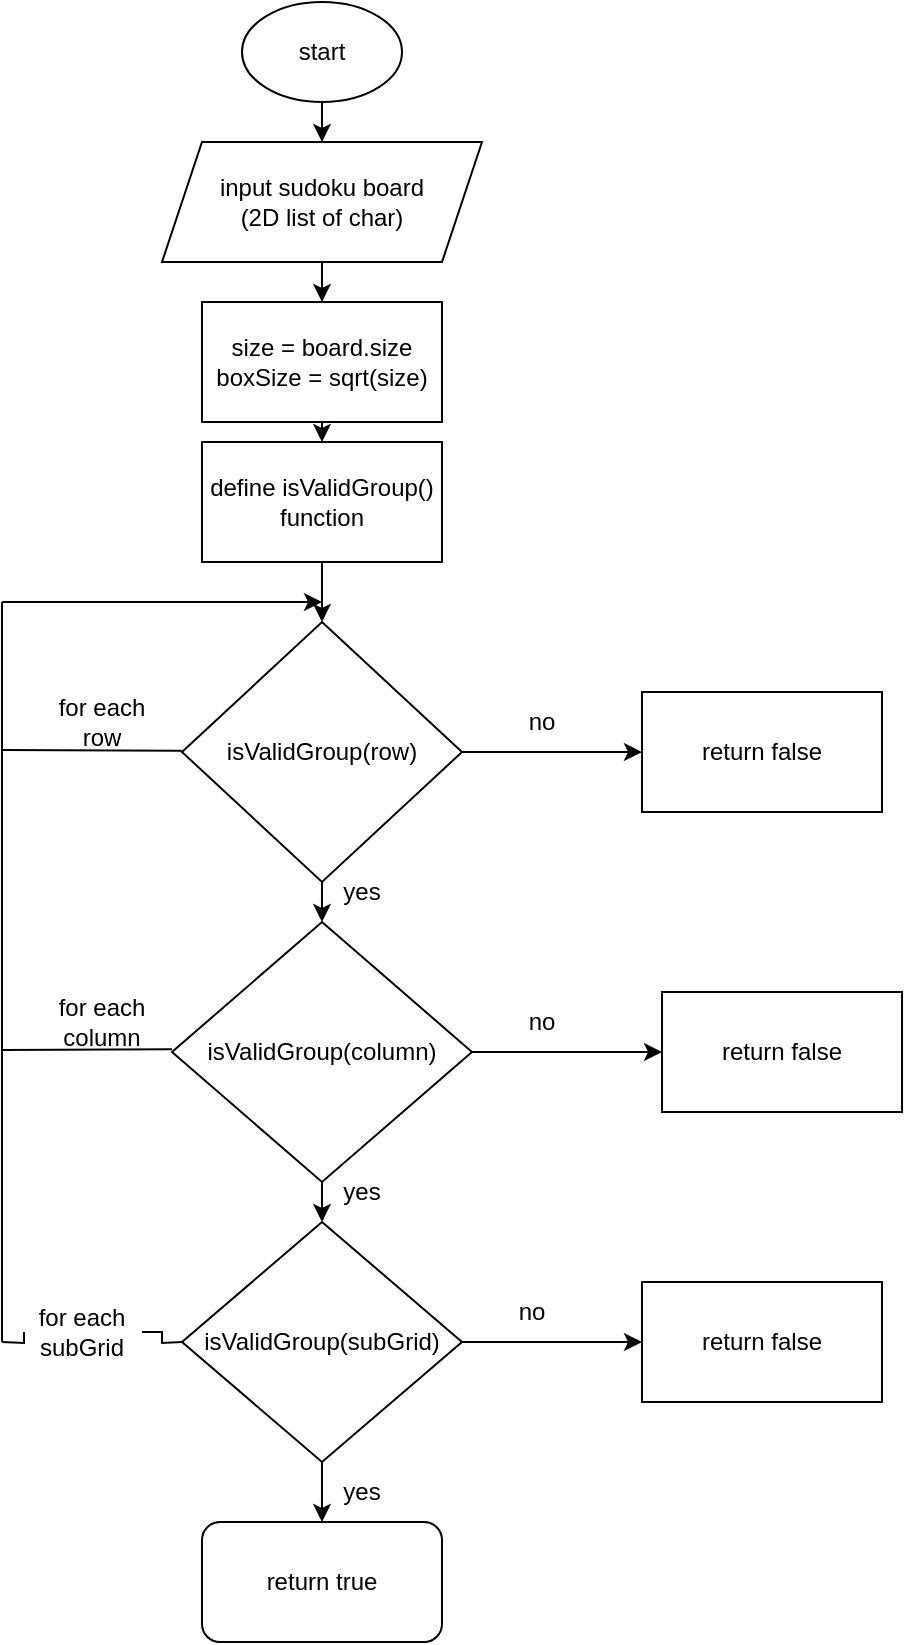 <mxfile version="26.2.5" pages="2">
  <diagram id="C5RBs43oDa-KdzZeNtuy" name="Sudoku diagram">
    <mxGraphModel dx="1231" dy="1808" grid="1" gridSize="10" guides="1" tooltips="1" connect="1" arrows="1" fold="1" page="1" pageScale="1" pageWidth="827" pageHeight="1169" math="0" shadow="0">
      <root>
        <mxCell id="WIyWlLk6GJQsqaUBKTNV-0" />
        <mxCell id="WIyWlLk6GJQsqaUBKTNV-1" parent="WIyWlLk6GJQsqaUBKTNV-0" />
        <mxCell id="WIyWlLk6GJQsqaUBKTNV-8" value="No" style="rounded=0;html=1;jettySize=auto;orthogonalLoop=1;fontSize=11;endArrow=block;endFill=0;endSize=8;strokeWidth=1;shadow=0;labelBackgroundColor=none;edgeStyle=orthogonalEdgeStyle;" parent="WIyWlLk6GJQsqaUBKTNV-1" edge="1">
          <mxGeometry x="0.333" y="20" relative="1" as="geometry">
            <mxPoint as="offset" />
            <mxPoint x="220" y="440" as="targetPoint" />
          </mxGeometry>
        </mxCell>
        <mxCell id="WVFGbX8OKdMeRJ4kNkZL-5" value="" style="edgeStyle=orthogonalEdgeStyle;rounded=0;orthogonalLoop=1;jettySize=auto;html=1;" parent="WIyWlLk6GJQsqaUBKTNV-1" source="WVFGbX8OKdMeRJ4kNkZL-1" target="WVFGbX8OKdMeRJ4kNkZL-4" edge="1">
          <mxGeometry relative="1" as="geometry" />
        </mxCell>
        <mxCell id="WVFGbX8OKdMeRJ4kNkZL-1" value="start" style="ellipse;whiteSpace=wrap;html=1;" parent="WIyWlLk6GJQsqaUBKTNV-1" vertex="1">
          <mxGeometry x="170" y="-50" width="80" height="50" as="geometry" />
        </mxCell>
        <mxCell id="WVFGbX8OKdMeRJ4kNkZL-7" value="" style="edgeStyle=orthogonalEdgeStyle;rounded=0;orthogonalLoop=1;jettySize=auto;html=1;" parent="WIyWlLk6GJQsqaUBKTNV-1" source="WVFGbX8OKdMeRJ4kNkZL-4" target="WVFGbX8OKdMeRJ4kNkZL-6" edge="1">
          <mxGeometry relative="1" as="geometry" />
        </mxCell>
        <mxCell id="WVFGbX8OKdMeRJ4kNkZL-4" value="input sudoku board&lt;div&gt;(2D list of char)&lt;/div&gt;" style="shape=parallelogram;perimeter=parallelogramPerimeter;whiteSpace=wrap;html=1;fixedSize=1;" parent="WIyWlLk6GJQsqaUBKTNV-1" vertex="1">
          <mxGeometry x="130" y="20" width="160" height="60" as="geometry" />
        </mxCell>
        <mxCell id="WVFGbX8OKdMeRJ4kNkZL-39" value="" style="edgeStyle=none;rounded=0;orthogonalLoop=1;jettySize=auto;html=1;" parent="WIyWlLk6GJQsqaUBKTNV-1" source="WVFGbX8OKdMeRJ4kNkZL-6" target="WVFGbX8OKdMeRJ4kNkZL-37" edge="1">
          <mxGeometry relative="1" as="geometry" />
        </mxCell>
        <mxCell id="WVFGbX8OKdMeRJ4kNkZL-6" value="size = board.size&lt;div&gt;boxSize = sqrt(size)&lt;/div&gt;" style="whiteSpace=wrap;html=1;" parent="WIyWlLk6GJQsqaUBKTNV-1" vertex="1">
          <mxGeometry x="150" y="100" width="120" height="60" as="geometry" />
        </mxCell>
        <mxCell id="WVFGbX8OKdMeRJ4kNkZL-11" value="" style="endArrow=none;html=1;rounded=0;entryX=0.5;entryY=1;entryDx=0;entryDy=0;" parent="WIyWlLk6GJQsqaUBKTNV-1" target="WVFGbX8OKdMeRJ4kNkZL-8" edge="1">
          <mxGeometry width="50" height="50" relative="1" as="geometry">
            <mxPoint x="210" y="300" as="sourcePoint" />
            <mxPoint x="210" y="240" as="targetPoint" />
          </mxGeometry>
        </mxCell>
        <mxCell id="WVFGbX8OKdMeRJ4kNkZL-15" value="" style="edgeStyle=none;rounded=0;orthogonalLoop=1;jettySize=auto;html=1;" parent="WIyWlLk6GJQsqaUBKTNV-1" source="WVFGbX8OKdMeRJ4kNkZL-8" target="WVFGbX8OKdMeRJ4kNkZL-12" edge="1">
          <mxGeometry relative="1" as="geometry" />
        </mxCell>
        <mxCell id="WVFGbX8OKdMeRJ4kNkZL-21" value="" style="edgeStyle=none;rounded=0;orthogonalLoop=1;jettySize=auto;html=1;" parent="WIyWlLk6GJQsqaUBKTNV-1" source="WVFGbX8OKdMeRJ4kNkZL-8" target="WVFGbX8OKdMeRJ4kNkZL-20" edge="1">
          <mxGeometry relative="1" as="geometry" />
        </mxCell>
        <mxCell id="WVFGbX8OKdMeRJ4kNkZL-8" value="&lt;div&gt;isValidGroup(row)&lt;/div&gt;" style="rhombus;whiteSpace=wrap;html=1;" parent="WIyWlLk6GJQsqaUBKTNV-1" vertex="1">
          <mxGeometry x="140" y="260" width="140" height="130" as="geometry" />
        </mxCell>
        <mxCell id="WVFGbX8OKdMeRJ4kNkZL-16" value="" style="edgeStyle=none;rounded=0;orthogonalLoop=1;jettySize=auto;html=1;" parent="WIyWlLk6GJQsqaUBKTNV-1" source="WVFGbX8OKdMeRJ4kNkZL-12" target="WVFGbX8OKdMeRJ4kNkZL-13" edge="1">
          <mxGeometry relative="1" as="geometry" />
        </mxCell>
        <mxCell id="WVFGbX8OKdMeRJ4kNkZL-23" value="" style="edgeStyle=none;rounded=0;orthogonalLoop=1;jettySize=auto;html=1;" parent="WIyWlLk6GJQsqaUBKTNV-1" source="WVFGbX8OKdMeRJ4kNkZL-12" target="WVFGbX8OKdMeRJ4kNkZL-22" edge="1">
          <mxGeometry relative="1" as="geometry" />
        </mxCell>
        <mxCell id="WVFGbX8OKdMeRJ4kNkZL-12" value="&lt;div&gt;isValidGroup(column)&lt;/div&gt;" style="rhombus;whiteSpace=wrap;html=1;" parent="WIyWlLk6GJQsqaUBKTNV-1" vertex="1">
          <mxGeometry x="135" y="410" width="150" height="130" as="geometry" />
        </mxCell>
        <mxCell id="WVFGbX8OKdMeRJ4kNkZL-27" value="" style="edgeStyle=none;rounded=0;orthogonalLoop=1;jettySize=auto;html=1;" parent="WIyWlLk6GJQsqaUBKTNV-1" source="WVFGbX8OKdMeRJ4kNkZL-13" target="WVFGbX8OKdMeRJ4kNkZL-26" edge="1">
          <mxGeometry relative="1" as="geometry" />
        </mxCell>
        <mxCell id="WVFGbX8OKdMeRJ4kNkZL-42" value="" style="edgeStyle=none;rounded=0;orthogonalLoop=1;jettySize=auto;html=1;" parent="WIyWlLk6GJQsqaUBKTNV-1" source="WVFGbX8OKdMeRJ4kNkZL-13" edge="1">
          <mxGeometry relative="1" as="geometry">
            <mxPoint x="210" y="710" as="targetPoint" />
          </mxGeometry>
        </mxCell>
        <mxCell id="WVFGbX8OKdMeRJ4kNkZL-13" value="&lt;div&gt;isValidGroup(subGrid)&lt;/div&gt;" style="rhombus;whiteSpace=wrap;html=1;" parent="WIyWlLk6GJQsqaUBKTNV-1" vertex="1">
          <mxGeometry x="140" y="560" width="140" height="120" as="geometry" />
        </mxCell>
        <mxCell id="WVFGbX8OKdMeRJ4kNkZL-17" value="yes" style="text;html=1;align=center;verticalAlign=middle;whiteSpace=wrap;rounded=0;" parent="WIyWlLk6GJQsqaUBKTNV-1" vertex="1">
          <mxGeometry x="200" y="380" width="60" height="30" as="geometry" />
        </mxCell>
        <mxCell id="WVFGbX8OKdMeRJ4kNkZL-19" value="yes" style="text;html=1;align=center;verticalAlign=middle;whiteSpace=wrap;rounded=0;" parent="WIyWlLk6GJQsqaUBKTNV-1" vertex="1">
          <mxGeometry x="200" y="530" width="60" height="30" as="geometry" />
        </mxCell>
        <mxCell id="WVFGbX8OKdMeRJ4kNkZL-20" value="return false" style="whiteSpace=wrap;html=1;" parent="WIyWlLk6GJQsqaUBKTNV-1" vertex="1">
          <mxGeometry x="370" y="295" width="120" height="60" as="geometry" />
        </mxCell>
        <mxCell id="WVFGbX8OKdMeRJ4kNkZL-22" value="return false" style="whiteSpace=wrap;html=1;" parent="WIyWlLk6GJQsqaUBKTNV-1" vertex="1">
          <mxGeometry x="380" y="445" width="120" height="60" as="geometry" />
        </mxCell>
        <mxCell id="WVFGbX8OKdMeRJ4kNkZL-26" value="return false" style="whiteSpace=wrap;html=1;" parent="WIyWlLk6GJQsqaUBKTNV-1" vertex="1">
          <mxGeometry x="370" y="590" width="120" height="60" as="geometry" />
        </mxCell>
        <mxCell id="WVFGbX8OKdMeRJ4kNkZL-28" value="no" style="text;html=1;align=center;verticalAlign=middle;whiteSpace=wrap;rounded=0;" parent="WIyWlLk6GJQsqaUBKTNV-1" vertex="1">
          <mxGeometry x="290" y="295" width="60" height="30" as="geometry" />
        </mxCell>
        <mxCell id="WVFGbX8OKdMeRJ4kNkZL-29" value="no" style="text;html=1;align=center;verticalAlign=middle;whiteSpace=wrap;rounded=0;" parent="WIyWlLk6GJQsqaUBKTNV-1" vertex="1">
          <mxGeometry x="285" y="590" width="60" height="30" as="geometry" />
        </mxCell>
        <mxCell id="WVFGbX8OKdMeRJ4kNkZL-30" value="no" style="text;html=1;align=center;verticalAlign=middle;whiteSpace=wrap;rounded=0;" parent="WIyWlLk6GJQsqaUBKTNV-1" vertex="1">
          <mxGeometry x="290" y="445" width="60" height="30" as="geometry" />
        </mxCell>
        <mxCell id="WVFGbX8OKdMeRJ4kNkZL-40" value="" style="edgeStyle=none;rounded=0;orthogonalLoop=1;jettySize=auto;html=1;" parent="WIyWlLk6GJQsqaUBKTNV-1" source="WVFGbX8OKdMeRJ4kNkZL-37" target="WVFGbX8OKdMeRJ4kNkZL-8" edge="1">
          <mxGeometry relative="1" as="geometry" />
        </mxCell>
        <mxCell id="WVFGbX8OKdMeRJ4kNkZL-37" value="define isValidGroup() function" style="rounded=0;whiteSpace=wrap;html=1;" parent="WIyWlLk6GJQsqaUBKTNV-1" vertex="1">
          <mxGeometry x="150" y="170" width="120" height="60" as="geometry" />
        </mxCell>
        <mxCell id="WVFGbX8OKdMeRJ4kNkZL-44" value="yes" style="text;html=1;align=center;verticalAlign=middle;whiteSpace=wrap;rounded=0;" parent="WIyWlLk6GJQsqaUBKTNV-1" vertex="1">
          <mxGeometry x="200" y="680" width="60" height="30" as="geometry" />
        </mxCell>
        <mxCell id="2qSWAf4yEXB-eWjeMM5K-4" value="" style="endArrow=none;html=1;rounded=0;edgeStyle=orthogonalEdgeStyle;" parent="WIyWlLk6GJQsqaUBKTNV-1" edge="1" source="Q6zyWy6kkbrB5gdBOsrN-7">
          <mxGeometry width="50" height="50" relative="1" as="geometry">
            <mxPoint x="50" y="620" as="sourcePoint" />
            <mxPoint x="140" y="620" as="targetPoint" />
          </mxGeometry>
        </mxCell>
        <mxCell id="2qSWAf4yEXB-eWjeMM5K-7" value="" style="endArrow=none;html=1;rounded=0;" parent="WIyWlLk6GJQsqaUBKTNV-1" edge="1">
          <mxGeometry width="50" height="50" relative="1" as="geometry">
            <mxPoint x="50" y="324" as="sourcePoint" />
            <mxPoint x="140" y="324.33" as="targetPoint" />
          </mxGeometry>
        </mxCell>
        <mxCell id="2qSWAf4yEXB-eWjeMM5K-8" value="" style="endArrow=none;html=1;rounded=0;" parent="WIyWlLk6GJQsqaUBKTNV-1" edge="1">
          <mxGeometry width="50" height="50" relative="1" as="geometry">
            <mxPoint x="50" y="474" as="sourcePoint" />
            <mxPoint x="135" y="473.67" as="targetPoint" />
          </mxGeometry>
        </mxCell>
        <mxCell id="Q6zyWy6kkbrB5gdBOsrN-3" value="" style="endArrow=none;html=1;rounded=0;curved=1;" edge="1" parent="WIyWlLk6GJQsqaUBKTNV-1">
          <mxGeometry width="50" height="50" relative="1" as="geometry">
            <mxPoint x="50" y="620" as="sourcePoint" />
            <mxPoint x="50" y="250" as="targetPoint" />
          </mxGeometry>
        </mxCell>
        <mxCell id="Q6zyWy6kkbrB5gdBOsrN-4" value="" style="endArrow=classic;html=1;rounded=0;curved=1;" edge="1" parent="WIyWlLk6GJQsqaUBKTNV-1">
          <mxGeometry width="50" height="50" relative="1" as="geometry">
            <mxPoint x="50" y="250" as="sourcePoint" />
            <mxPoint x="210" y="250" as="targetPoint" />
          </mxGeometry>
        </mxCell>
        <mxCell id="Q6zyWy6kkbrB5gdBOsrN-5" value="for each row" style="text;html=1;align=center;verticalAlign=middle;whiteSpace=wrap;rounded=0;" vertex="1" parent="WIyWlLk6GJQsqaUBKTNV-1">
          <mxGeometry x="70" y="295" width="60" height="30" as="geometry" />
        </mxCell>
        <mxCell id="Q6zyWy6kkbrB5gdBOsrN-6" value="for each column" style="text;html=1;align=center;verticalAlign=middle;whiteSpace=wrap;rounded=0;" vertex="1" parent="WIyWlLk6GJQsqaUBKTNV-1">
          <mxGeometry x="70" y="445" width="60" height="30" as="geometry" />
        </mxCell>
        <mxCell id="Q6zyWy6kkbrB5gdBOsrN-8" value="" style="endArrow=none;html=1;rounded=0;edgeStyle=orthogonalEdgeStyle;" edge="1" parent="WIyWlLk6GJQsqaUBKTNV-1" target="Q6zyWy6kkbrB5gdBOsrN-7">
          <mxGeometry width="50" height="50" relative="1" as="geometry">
            <mxPoint x="50" y="620" as="sourcePoint" />
            <mxPoint x="140" y="620" as="targetPoint" />
          </mxGeometry>
        </mxCell>
        <mxCell id="Q6zyWy6kkbrB5gdBOsrN-7" value="for each subGrid" style="text;html=1;align=center;verticalAlign=middle;whiteSpace=wrap;rounded=0;" vertex="1" parent="WIyWlLk6GJQsqaUBKTNV-1">
          <mxGeometry x="60" y="600" width="60" height="30" as="geometry" />
        </mxCell>
        <mxCell id="EcuF6gXkHgYWrR0wJ6Xj-0" value="return true" style="rounded=1;whiteSpace=wrap;html=1;" vertex="1" parent="WIyWlLk6GJQsqaUBKTNV-1">
          <mxGeometry x="150" y="710" width="120" height="60" as="geometry" />
        </mxCell>
      </root>
    </mxGraphModel>
  </diagram>
  <diagram id="oHFhjthTGVeP3cD-KrLw" name="IPv4 diagram">
    <mxGraphModel dx="1457" dy="788" grid="1" gridSize="10" guides="1" tooltips="1" connect="1" arrows="1" fold="1" page="1" pageScale="1" pageWidth="850" pageHeight="1100" math="0" shadow="0">
      <root>
        <mxCell id="0" />
        <mxCell id="1" parent="0" />
        <mxCell id="S-5rs2X0BtKWw0U-oja9-3" value="" style="edgeStyle=none;rounded=0;orthogonalLoop=1;jettySize=auto;html=1;" edge="1" parent="1" source="S-5rs2X0BtKWw0U-oja9-1" target="S-5rs2X0BtKWw0U-oja9-2">
          <mxGeometry relative="1" as="geometry" />
        </mxCell>
        <mxCell id="S-5rs2X0BtKWw0U-oja9-1" value="start" style="ellipse;whiteSpace=wrap;html=1;" vertex="1" parent="1">
          <mxGeometry x="180" y="10" width="100" height="50" as="geometry" />
        </mxCell>
        <mxCell id="AF_sRmBem9vMi__EUsd--2" value="" style="edgeStyle=none;rounded=0;orthogonalLoop=1;jettySize=auto;html=1;" edge="1" parent="1" source="S-5rs2X0BtKWw0U-oja9-2" target="AF_sRmBem9vMi__EUsd--1">
          <mxGeometry relative="1" as="geometry" />
        </mxCell>
        <mxCell id="AF_sRmBem9vMi__EUsd--6" value="" style="edgeStyle=none;rounded=0;orthogonalLoop=1;jettySize=auto;html=1;" edge="1" parent="1" source="S-5rs2X0BtKWw0U-oja9-2">
          <mxGeometry relative="1" as="geometry">
            <mxPoint x="230" y="240" as="targetPoint" />
          </mxGeometry>
        </mxCell>
        <mxCell id="S-5rs2X0BtKWw0U-oja9-2" value="is address null or blank or contain spaces" style="rhombus;whiteSpace=wrap;html=1;" vertex="1" parent="1">
          <mxGeometry x="165" y="80" width="130" height="130" as="geometry" />
        </mxCell>
        <mxCell id="AF_sRmBem9vMi__EUsd--1" value="return false&amp;nbsp;" style="whiteSpace=wrap;html=1;" vertex="1" parent="1">
          <mxGeometry x="380" y="115" width="120" height="60" as="geometry" />
        </mxCell>
        <mxCell id="AF_sRmBem9vMi__EUsd--3" value="yes" style="text;html=1;align=center;verticalAlign=middle;whiteSpace=wrap;rounded=0;" vertex="1" parent="1">
          <mxGeometry x="300" y="120" width="60" height="30" as="geometry" />
        </mxCell>
        <mxCell id="AF_sRmBem9vMi__EUsd--11" value="" style="edgeStyle=none;rounded=0;orthogonalLoop=1;jettySize=auto;html=1;" edge="1" parent="1" source="AF_sRmBem9vMi__EUsd--5" target="AF_sRmBem9vMi__EUsd--10">
          <mxGeometry relative="1" as="geometry" />
        </mxCell>
        <mxCell id="qn0yvYZL39nes52km4Q_-2" value="" style="edgeStyle=none;rounded=0;orthogonalLoop=1;jettySize=auto;html=1;" edge="1" parent="1" source="AF_sRmBem9vMi__EUsd--5" target="qn0yvYZL39nes52km4Q_-1">
          <mxGeometry relative="1" as="geometry" />
        </mxCell>
        <mxCell id="AF_sRmBem9vMi__EUsd--5" value="does address has 4 segments?" style="rhombus;whiteSpace=wrap;html=1;" vertex="1" parent="1">
          <mxGeometry x="165" y="320" width="130" height="130" as="geometry" />
        </mxCell>
        <mxCell id="AF_sRmBem9vMi__EUsd--7" value="no" style="text;html=1;align=center;verticalAlign=middle;whiteSpace=wrap;rounded=0;" vertex="1" parent="1">
          <mxGeometry x="220" y="210" width="60" height="30" as="geometry" />
        </mxCell>
        <mxCell id="AF_sRmBem9vMi__EUsd--9" value="" style="edgeStyle=none;rounded=0;orthogonalLoop=1;jettySize=auto;html=1;" edge="1" parent="1" source="AF_sRmBem9vMi__EUsd--8" target="AF_sRmBem9vMi__EUsd--5">
          <mxGeometry relative="1" as="geometry" />
        </mxCell>
        <mxCell id="AF_sRmBem9vMi__EUsd--8" value="split address into segments using&quot;.&quot;" style="rounded=0;whiteSpace=wrap;html=1;" vertex="1" parent="1">
          <mxGeometry x="170" y="240" width="120" height="60" as="geometry" />
        </mxCell>
        <mxCell id="AF_sRmBem9vMi__EUsd--10" value="return false&amp;nbsp;" style="whiteSpace=wrap;html=1;" vertex="1" parent="1">
          <mxGeometry x="380" y="355" width="120" height="60" as="geometry" />
        </mxCell>
        <mxCell id="AF_sRmBem9vMi__EUsd--12" value="no" style="text;html=1;align=center;verticalAlign=middle;whiteSpace=wrap;rounded=0;" vertex="1" parent="1">
          <mxGeometry x="300" y="355" width="60" height="30" as="geometry" />
        </mxCell>
        <mxCell id="AF_sRmBem9vMi__EUsd--13" value="yes" style="text;html=1;align=center;verticalAlign=middle;whiteSpace=wrap;rounded=0;" vertex="1" parent="1">
          <mxGeometry x="220" y="440" width="60" height="30" as="geometry" />
        </mxCell>
        <mxCell id="qn0yvYZL39nes52km4Q_-4" value="" style="edgeStyle=none;rounded=0;orthogonalLoop=1;jettySize=auto;html=1;" edge="1" parent="1" source="qn0yvYZL39nes52km4Q_-1" target="qn0yvYZL39nes52km4Q_-3">
          <mxGeometry relative="1" as="geometry" />
        </mxCell>
        <mxCell id="qn0yvYZL39nes52km4Q_-7" value="" style="edgeStyle=none;rounded=0;orthogonalLoop=1;jettySize=auto;html=1;" edge="1" parent="1" source="qn0yvYZL39nes52km4Q_-1" target="qn0yvYZL39nes52km4Q_-6">
          <mxGeometry relative="1" as="geometry" />
        </mxCell>
        <mxCell id="qn0yvYZL39nes52km4Q_-1" value="is segment empty or contain non digit character?" style="rhombus;whiteSpace=wrap;html=1;" vertex="1" parent="1">
          <mxGeometry x="165" y="480" width="130" height="130" as="geometry" />
        </mxCell>
        <mxCell id="qn0yvYZL39nes52km4Q_-3" value="return false&amp;nbsp;" style="whiteSpace=wrap;html=1;" vertex="1" parent="1">
          <mxGeometry x="365" y="515" width="120" height="60" as="geometry" />
        </mxCell>
        <mxCell id="qn0yvYZL39nes52km4Q_-5" value="yes" style="text;html=1;align=center;verticalAlign=middle;whiteSpace=wrap;rounded=0;" vertex="1" parent="1">
          <mxGeometry x="295" y="515" width="60" height="30" as="geometry" />
        </mxCell>
        <mxCell id="qn0yvYZL39nes52km4Q_-13" value="" style="edgeStyle=none;rounded=0;orthogonalLoop=1;jettySize=auto;html=1;" edge="1" parent="1" source="qn0yvYZL39nes52km4Q_-6" target="qn0yvYZL39nes52km4Q_-12">
          <mxGeometry relative="1" as="geometry" />
        </mxCell>
        <mxCell id="qn0yvYZL39nes52km4Q_-16" value="" style="edgeStyle=none;rounded=0;orthogonalLoop=1;jettySize=auto;html=1;" edge="1" parent="1" source="qn0yvYZL39nes52km4Q_-6" target="qn0yvYZL39nes52km4Q_-8">
          <mxGeometry relative="1" as="geometry" />
        </mxCell>
        <mxCell id="qn0yvYZL39nes52km4Q_-6" value="is segment have leading 0?" style="rhombus;whiteSpace=wrap;html=1;" vertex="1" parent="1">
          <mxGeometry x="165" y="640" width="130" height="130" as="geometry" />
        </mxCell>
        <mxCell id="qn0yvYZL39nes52km4Q_-8" value="return false&amp;nbsp;" style="whiteSpace=wrap;html=1;" vertex="1" parent="1">
          <mxGeometry x="360" y="675" width="120" height="60" as="geometry" />
        </mxCell>
        <mxCell id="qn0yvYZL39nes52km4Q_-11" value="no" style="text;html=1;align=center;verticalAlign=middle;whiteSpace=wrap;rounded=0;" vertex="1" parent="1">
          <mxGeometry x="220" y="610" width="60" height="30" as="geometry" />
        </mxCell>
        <mxCell id="qn0yvYZL39nes52km4Q_-19" value="" style="edgeStyle=none;rounded=0;orthogonalLoop=1;jettySize=auto;html=1;" edge="1" parent="1" source="qn0yvYZL39nes52km4Q_-12" target="qn0yvYZL39nes52km4Q_-18">
          <mxGeometry relative="1" as="geometry" />
        </mxCell>
        <mxCell id="qn0yvYZL39nes52km4Q_-22" value="" style="edgeStyle=none;rounded=0;orthogonalLoop=1;jettySize=auto;html=1;" edge="1" parent="1" source="qn0yvYZL39nes52km4Q_-12" target="qn0yvYZL39nes52km4Q_-21">
          <mxGeometry relative="1" as="geometry" />
        </mxCell>
        <mxCell id="qn0yvYZL39nes52km4Q_-12" value="is segment converted&lt;div&gt;&amp;nbsp;to int?&lt;/div&gt;" style="rhombus;whiteSpace=wrap;html=1;" vertex="1" parent="1">
          <mxGeometry x="165" y="800" width="130" height="130" as="geometry" />
        </mxCell>
        <mxCell id="qn0yvYZL39nes52km4Q_-15" value="no" style="text;html=1;align=center;verticalAlign=middle;whiteSpace=wrap;rounded=0;" vertex="1" parent="1">
          <mxGeometry x="210" y="770" width="60" height="30" as="geometry" />
        </mxCell>
        <mxCell id="qn0yvYZL39nes52km4Q_-17" value="yes" style="text;html=1;align=center;verticalAlign=middle;whiteSpace=wrap;rounded=0;" vertex="1" parent="1">
          <mxGeometry x="290" y="680" width="60" height="30" as="geometry" />
        </mxCell>
        <mxCell id="qn0yvYZL39nes52km4Q_-18" value="return false&amp;nbsp;" style="whiteSpace=wrap;html=1;" vertex="1" parent="1">
          <mxGeometry x="350" y="835" width="120" height="60" as="geometry" />
        </mxCell>
        <mxCell id="qn0yvYZL39nes52km4Q_-20" value="no" style="text;html=1;align=center;verticalAlign=middle;whiteSpace=wrap;rounded=0;" vertex="1" parent="1">
          <mxGeometry x="290" y="840" width="60" height="30" as="geometry" />
        </mxCell>
        <mxCell id="qn0yvYZL39nes52km4Q_-25" value="" style="edgeStyle=none;rounded=0;orthogonalLoop=1;jettySize=auto;html=1;" edge="1" parent="1" source="qn0yvYZL39nes52km4Q_-21" target="qn0yvYZL39nes52km4Q_-24">
          <mxGeometry relative="1" as="geometry" />
        </mxCell>
        <mxCell id="qn0yvYZL39nes52km4Q_-49" value="" style="edgeStyle=orthogonalEdgeStyle;rounded=0;orthogonalLoop=1;jettySize=auto;html=1;" edge="1" parent="1" source="qn0yvYZL39nes52km4Q_-21">
          <mxGeometry relative="1" as="geometry">
            <mxPoint x="230" y="1150" as="targetPoint" />
          </mxGeometry>
        </mxCell>
        <mxCell id="qn0yvYZL39nes52km4Q_-21" value="is integer between 0 and 255?" style="rhombus;whiteSpace=wrap;html=1;" vertex="1" parent="1">
          <mxGeometry x="165" y="980" width="130" height="130" as="geometry" />
        </mxCell>
        <mxCell id="qn0yvYZL39nes52km4Q_-23" value="yes" style="text;html=1;align=center;verticalAlign=middle;whiteSpace=wrap;rounded=0;" vertex="1" parent="1">
          <mxGeometry x="220" y="940" width="60" height="30" as="geometry" />
        </mxCell>
        <mxCell id="qn0yvYZL39nes52km4Q_-24" value="return false&amp;nbsp;" style="whiteSpace=wrap;html=1;" vertex="1" parent="1">
          <mxGeometry x="380" y="1015" width="120" height="60" as="geometry" />
        </mxCell>
        <mxCell id="qn0yvYZL39nes52km4Q_-26" value="no" style="text;html=1;align=center;verticalAlign=middle;whiteSpace=wrap;rounded=0;" vertex="1" parent="1">
          <mxGeometry x="280" y="1020" width="60" height="30" as="geometry" />
        </mxCell>
        <mxCell id="qn0yvYZL39nes52km4Q_-40" value="" style="endArrow=none;html=1;rounded=0;exitX=0;exitY=1;exitDx=0;exitDy=0;" edge="1" parent="1" source="qn0yvYZL39nes52km4Q_-44">
          <mxGeometry width="50" height="50" relative="1" as="geometry">
            <mxPoint x="50" y="1044.17" as="sourcePoint" />
            <mxPoint x="170" y="1044.17" as="targetPoint" />
          </mxGeometry>
        </mxCell>
        <mxCell id="qn0yvYZL39nes52km4Q_-41" value="" style="endArrow=none;html=1;rounded=0;" edge="1" parent="1">
          <mxGeometry width="50" height="50" relative="1" as="geometry">
            <mxPoint x="80" y="1050" as="sourcePoint" />
            <mxPoint x="80" y="470" as="targetPoint" />
          </mxGeometry>
        </mxCell>
        <mxCell id="qn0yvYZL39nes52km4Q_-42" value="" style="endArrow=none;html=1;rounded=0;entryX=0;entryY=0.5;entryDx=0;entryDy=0;" edge="1" parent="1">
          <mxGeometry width="50" height="50" relative="1" as="geometry">
            <mxPoint x="80" y="468" as="sourcePoint" />
            <mxPoint x="230" y="468.33" as="targetPoint" />
          </mxGeometry>
        </mxCell>
        <mxCell id="qn0yvYZL39nes52km4Q_-44" value="yes" style="text;html=1;align=center;verticalAlign=middle;whiteSpace=wrap;rounded=0;" vertex="1" parent="1">
          <mxGeometry x="80" y="1015" width="60" height="30" as="geometry" />
        </mxCell>
        <mxCell id="qn0yvYZL39nes52km4Q_-45" value="return true" style="whiteSpace=wrap;html=1;" vertex="1" parent="1">
          <mxGeometry x="170" y="1250" width="120" height="60" as="geometry" />
        </mxCell>
        <mxCell id="qn0yvYZL39nes52km4Q_-51" value="" style="edgeStyle=orthogonalEdgeStyle;rounded=0;orthogonalLoop=1;jettySize=auto;html=1;" edge="1" parent="1" source="qn0yvYZL39nes52km4Q_-48" target="qn0yvYZL39nes52km4Q_-45">
          <mxGeometry relative="1" as="geometry" />
        </mxCell>
        <mxCell id="qn0yvYZL39nes52km4Q_-48" value="end" style="ellipse;whiteSpace=wrap;html=1;" vertex="1" parent="1">
          <mxGeometry x="170" y="1150" width="120" height="60" as="geometry" />
        </mxCell>
        <mxCell id="qn0yvYZL39nes52km4Q_-52" value="yes" style="text;html=1;align=center;verticalAlign=middle;whiteSpace=wrap;rounded=0;" vertex="1" parent="1">
          <mxGeometry x="220" y="1110" width="60" height="30" as="geometry" />
        </mxCell>
      </root>
    </mxGraphModel>
  </diagram>
</mxfile>
